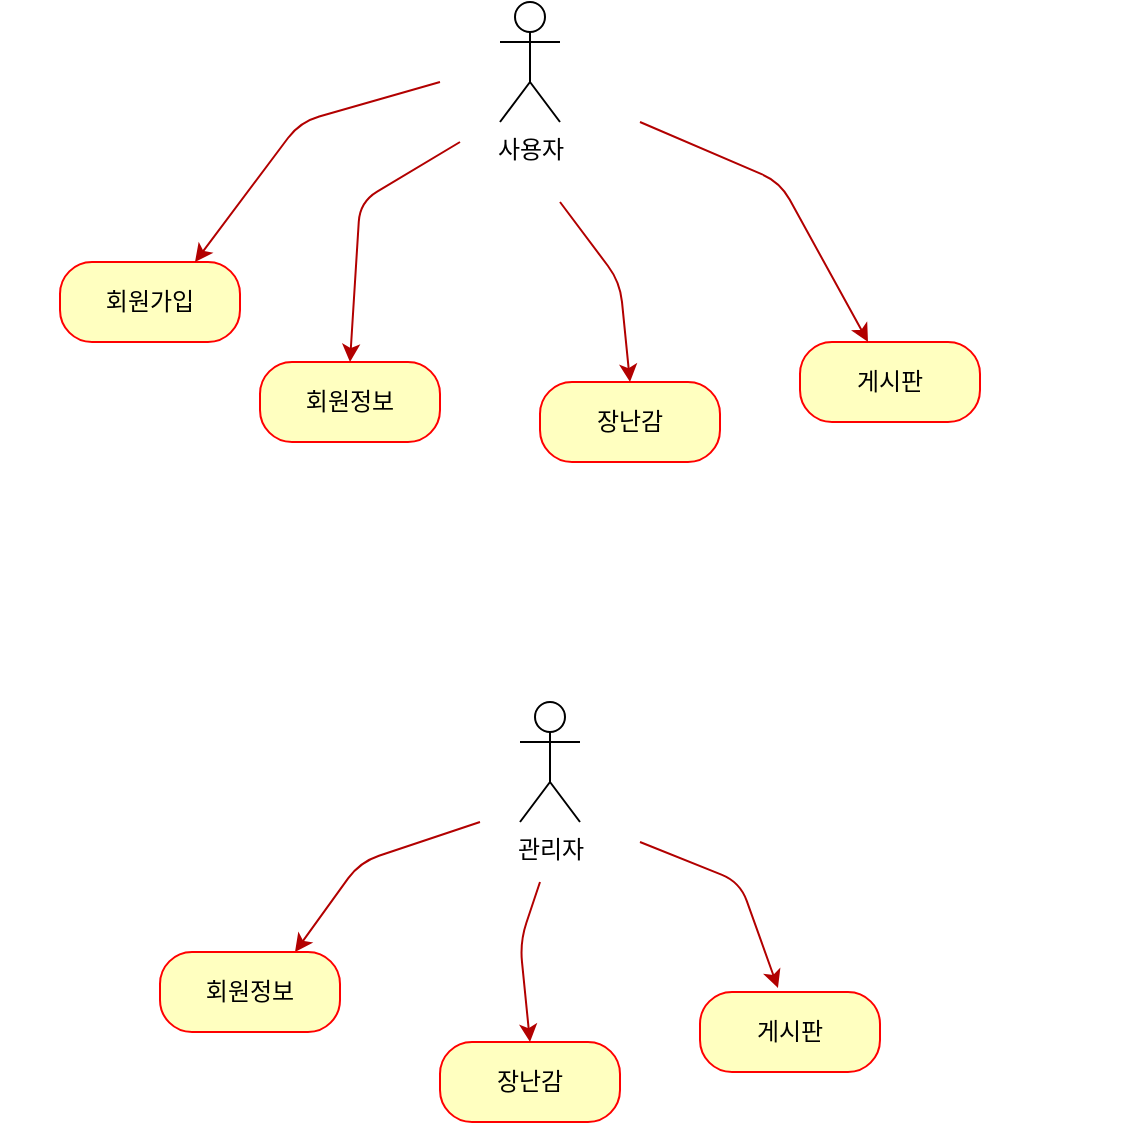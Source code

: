<mxfile version="13.5.8" type="github">
  <diagram id="d0pySTWVaS9lUjS6NbAf" name="Page-1">
    <mxGraphModel dx="1422" dy="794" grid="1" gridSize="10" guides="1" tooltips="1" connect="1" arrows="1" fold="1" page="1" pageScale="1" pageWidth="827" pageHeight="1169" math="0" shadow="0">
      <root>
        <mxCell id="0" />
        <mxCell id="1" parent="0" />
        <mxCell id="PAa7s-I-l9HmIfDRvgN7-1" value="관리자" style="shape=umlActor;verticalLabelPosition=bottom;verticalAlign=top;html=1;outlineConnect=0;" vertex="1" parent="1">
          <mxGeometry x="350" y="440" width="30" height="60" as="geometry" />
        </mxCell>
        <mxCell id="uq5R7ddJyOcIJz_8yNCe-55" value="" style="group" parent="1" vertex="1" connectable="0">
          <mxGeometry x="90" y="90" width="560" height="260" as="geometry" />
        </mxCell>
        <mxCell id="uq5R7ddJyOcIJz_8yNCe-1" value="사용자&lt;br&gt;" style="shape=umlActor;verticalLabelPosition=bottom;verticalAlign=top;html=1;outlineConnect=0;" parent="uq5R7ddJyOcIJz_8yNCe-55" vertex="1">
          <mxGeometry x="250" width="30" height="60" as="geometry" />
        </mxCell>
        <mxCell id="uq5R7ddJyOcIJz_8yNCe-23" value="회원가입" style="rounded=1;whiteSpace=wrap;html=1;arcSize=40;fontColor=#000000;fillColor=#ffffc0;strokeColor=#ff0000;" parent="uq5R7ddJyOcIJz_8yNCe-55" vertex="1">
          <mxGeometry x="30" y="130" width="90" height="40" as="geometry" />
        </mxCell>
        <mxCell id="uq5R7ddJyOcIJz_8yNCe-35" value="게시판" style="rounded=1;whiteSpace=wrap;html=1;arcSize=40;fontColor=#000000;fillColor=#ffffc0;strokeColor=#ff0000;" parent="uq5R7ddJyOcIJz_8yNCe-55" vertex="1">
          <mxGeometry x="400" y="170" width="90" height="40" as="geometry" />
        </mxCell>
        <mxCell id="uq5R7ddJyOcIJz_8yNCe-36" value="장난감" style="rounded=1;whiteSpace=wrap;html=1;arcSize=40;fontColor=#000000;fillColor=#ffffc0;strokeColor=#ff0000;" parent="uq5R7ddJyOcIJz_8yNCe-55" vertex="1">
          <mxGeometry x="270" y="190" width="90" height="40" as="geometry" />
        </mxCell>
        <mxCell id="uq5R7ddJyOcIJz_8yNCe-37" value="회원정보" style="rounded=1;whiteSpace=wrap;html=1;arcSize=40;fontColor=#000000;fillColor=#ffffc0;strokeColor=#ff0000;" parent="uq5R7ddJyOcIJz_8yNCe-55" vertex="1">
          <mxGeometry x="130" y="180" width="90" height="40" as="geometry" />
        </mxCell>
        <mxCell id="uq5R7ddJyOcIJz_8yNCe-46" value="" style="endArrow=classic;html=1;fillColor=#e51400;strokeColor=#B20000;entryX=0.75;entryY=0;entryDx=0;entryDy=0;" parent="uq5R7ddJyOcIJz_8yNCe-55" target="uq5R7ddJyOcIJz_8yNCe-23" edge="1">
          <mxGeometry width="50" height="50" relative="1" as="geometry">
            <mxPoint x="220" y="40" as="sourcePoint" />
            <mxPoint x="280" y="270" as="targetPoint" />
            <Array as="points">
              <mxPoint x="150" y="60" />
            </Array>
          </mxGeometry>
        </mxCell>
        <mxCell id="uq5R7ddJyOcIJz_8yNCe-47" value="" style="endArrow=classic;html=1;fillColor=#e51400;strokeColor=#B20000;entryX=0.5;entryY=0;entryDx=0;entryDy=0;" parent="uq5R7ddJyOcIJz_8yNCe-55" target="uq5R7ddJyOcIJz_8yNCe-37" edge="1">
          <mxGeometry width="50" height="50" relative="1" as="geometry">
            <mxPoint x="230" y="70" as="sourcePoint" />
            <mxPoint x="110" y="150" as="targetPoint" />
            <Array as="points">
              <mxPoint x="180" y="100" />
            </Array>
          </mxGeometry>
        </mxCell>
        <mxCell id="uq5R7ddJyOcIJz_8yNCe-48" value="" style="endArrow=classic;html=1;fillColor=#e51400;strokeColor=#B20000;" parent="uq5R7ddJyOcIJz_8yNCe-55" target="uq5R7ddJyOcIJz_8yNCe-35" edge="1">
          <mxGeometry width="50" height="50" relative="1" as="geometry">
            <mxPoint x="320" y="60" as="sourcePoint" />
            <mxPoint x="117.5" y="170" as="targetPoint" />
            <Array as="points">
              <mxPoint x="390" y="90" />
            </Array>
          </mxGeometry>
        </mxCell>
        <mxCell id="uq5R7ddJyOcIJz_8yNCe-51" value="" style="endArrow=classic;html=1;fillColor=#e51400;strokeColor=#B20000;entryX=0.5;entryY=0;entryDx=0;entryDy=0;" parent="uq5R7ddJyOcIJz_8yNCe-55" target="uq5R7ddJyOcIJz_8yNCe-36" edge="1">
          <mxGeometry width="50" height="50" relative="1" as="geometry">
            <mxPoint x="280" y="100" as="sourcePoint" />
            <mxPoint x="117.5" y="170" as="targetPoint" />
            <Array as="points">
              <mxPoint x="310" y="140" />
            </Array>
          </mxGeometry>
        </mxCell>
        <mxCell id="PAa7s-I-l9HmIfDRvgN7-15" value="" style="endArrow=classic;html=1;fillColor=#e51400;strokeColor=#B20000;entryX=0.75;entryY=0;entryDx=0;entryDy=0;" edge="1" parent="1" target="PAa7s-I-l9HmIfDRvgN7-22">
          <mxGeometry width="50" height="50" relative="1" as="geometry">
            <mxPoint x="330" y="500" as="sourcePoint" />
            <mxPoint x="180" y="610" as="targetPoint" />
            <Array as="points">
              <mxPoint x="270" y="520" />
            </Array>
          </mxGeometry>
        </mxCell>
        <mxCell id="PAa7s-I-l9HmIfDRvgN7-18" value="" style="endArrow=classic;html=1;fillColor=#e51400;strokeColor=#B20000;entryX=0.433;entryY=-0.05;entryDx=0;entryDy=0;entryPerimeter=0;" edge="1" parent="1" target="PAa7s-I-l9HmIfDRvgN7-21">
          <mxGeometry width="50" height="50" relative="1" as="geometry">
            <mxPoint x="410" y="510" as="sourcePoint" />
            <mxPoint x="510" y="570" as="targetPoint" />
            <Array as="points">
              <mxPoint x="460" y="530" />
            </Array>
          </mxGeometry>
        </mxCell>
        <mxCell id="PAa7s-I-l9HmIfDRvgN7-21" value="게시판" style="rounded=1;whiteSpace=wrap;html=1;arcSize=40;fontColor=#000000;fillColor=#ffffc0;strokeColor=#ff0000;" vertex="1" parent="1">
          <mxGeometry x="440" y="585" width="90" height="40" as="geometry" />
        </mxCell>
        <mxCell id="PAa7s-I-l9HmIfDRvgN7-22" value="회원정보" style="rounded=1;whiteSpace=wrap;html=1;arcSize=40;fontColor=#000000;fillColor=#ffffc0;strokeColor=#ff0000;" vertex="1" parent="1">
          <mxGeometry x="170" y="565" width="90" height="40" as="geometry" />
        </mxCell>
        <mxCell id="PAa7s-I-l9HmIfDRvgN7-24" value="장난감" style="rounded=1;whiteSpace=wrap;html=1;arcSize=40;fontColor=#000000;fillColor=#ffffc0;strokeColor=#ff0000;" vertex="1" parent="1">
          <mxGeometry x="310" y="610" width="90" height="40" as="geometry" />
        </mxCell>
        <mxCell id="PAa7s-I-l9HmIfDRvgN7-25" value="" style="endArrow=classic;html=1;fillColor=#e51400;strokeColor=#B20000;entryX=0.5;entryY=0;entryDx=0;entryDy=0;" edge="1" parent="1" target="PAa7s-I-l9HmIfDRvgN7-24">
          <mxGeometry width="50" height="50" relative="1" as="geometry">
            <mxPoint x="360" y="530" as="sourcePoint" />
            <mxPoint x="67.5" y="500" as="targetPoint" />
            <Array as="points">
              <mxPoint x="350" y="560" />
            </Array>
          </mxGeometry>
        </mxCell>
        <mxCell id="uq5R7ddJyOcIJz_8yNCe-52" value="Untitled Layer" parent="0" />
        <mxCell id="uq5R7ddJyOcIJz_8yNCe-53" value="Untitled Layer" parent="0" />
      </root>
    </mxGraphModel>
  </diagram>
</mxfile>

